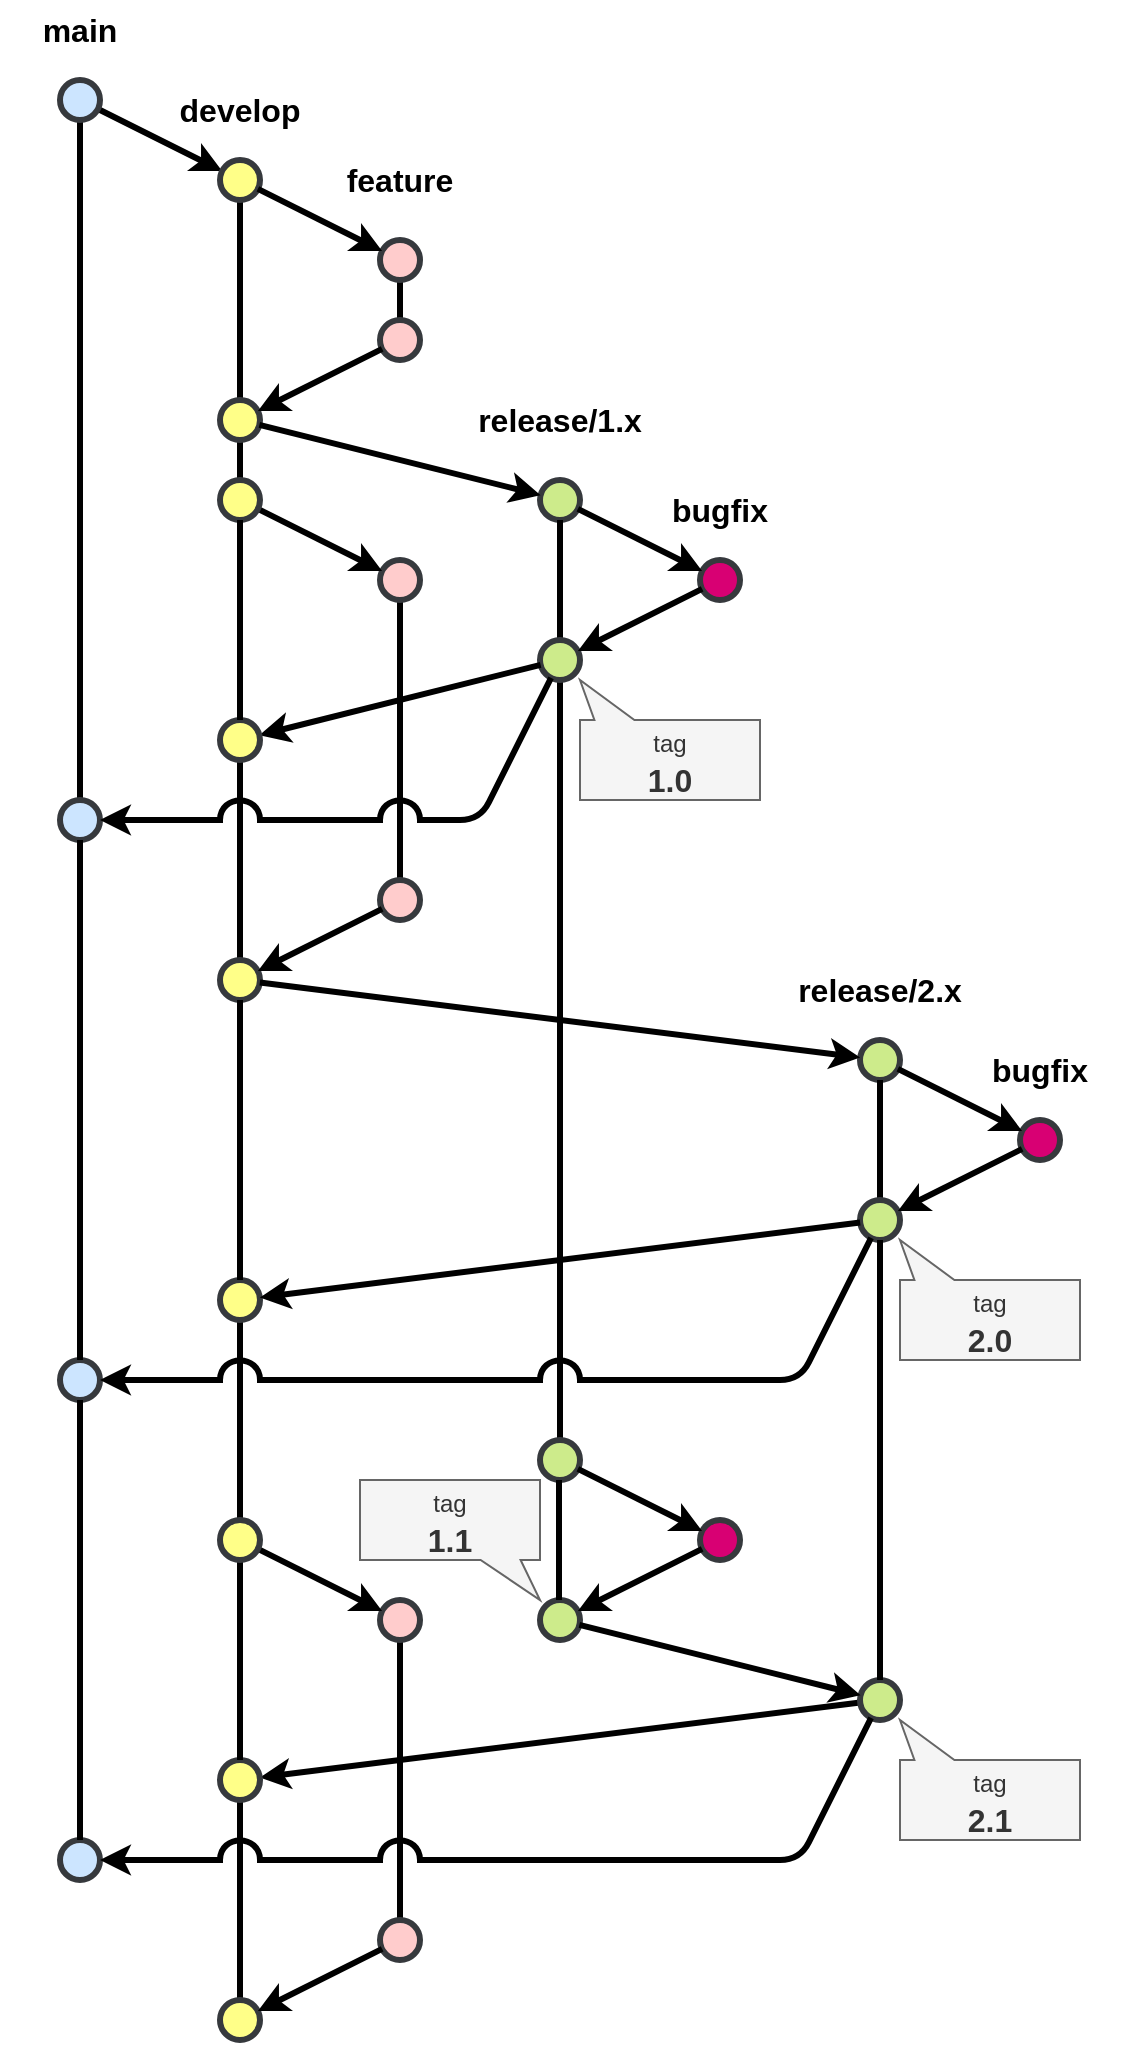 <mxfile version="24.0.4" type="device">
  <diagram id="XFHpeiSi0u0Yl8Dt0QiH" name="図">
    <mxGraphModel dx="1372" dy="884" grid="1" gridSize="10" guides="1" tooltips="1" connect="1" arrows="1" fold="1" page="1" pageScale="1" pageWidth="827" pageHeight="1169" math="0" shadow="0">
      <root>
        <mxCell id="0" />
        <mxCell id="1" parent="0" />
        <mxCell id="UpeX0ytgud8sJiyW5_rK-2" value="" style="endArrow=none;html=1;rounded=0;strokeWidth=3;" edge="1" parent="1" target="2w-JCmEwAeJiXaYkBGyj-30">
          <mxGeometry width="50" height="50" relative="1" as="geometry">
            <mxPoint x="120" y="490" as="sourcePoint" />
            <mxPoint x="80" y="280" as="targetPoint" />
          </mxGeometry>
        </mxCell>
        <mxCell id="2w-JCmEwAeJiXaYkBGyj-84" value="" style="endArrow=none;html=1;rounded=0;strokeWidth=3;" parent="1" source="2w-JCmEwAeJiXaYkBGyj-86" target="2w-JCmEwAeJiXaYkBGyj-74" edge="1">
          <mxGeometry width="50" height="50" relative="1" as="geometry">
            <mxPoint x="120" y="940" as="sourcePoint" />
            <mxPoint x="119.5" y="920" as="targetPoint" />
          </mxGeometry>
        </mxCell>
        <mxCell id="2w-JCmEwAeJiXaYkBGyj-80" value="" style="endArrow=none;html=1;rounded=0;strokeWidth=3;" parent="1" source="2w-JCmEwAeJiXaYkBGyj-82" target="2w-JCmEwAeJiXaYkBGyj-81" edge="1">
          <mxGeometry width="50" height="50" relative="1" as="geometry">
            <mxPoint x="199.5" y="720" as="sourcePoint" />
            <mxPoint x="199.5" y="600" as="targetPoint" />
          </mxGeometry>
        </mxCell>
        <mxCell id="2w-JCmEwAeJiXaYkBGyj-79" value="" style="endArrow=none;html=1;rounded=0;strokeWidth=3;exitX=0.5;exitY=0;exitDx=0;exitDy=0;" parent="1" source="2w-JCmEwAeJiXaYkBGyj-88" target="2w-JCmEwAeJiXaYkBGyj-58" edge="1">
          <mxGeometry width="50" height="50" relative="1" as="geometry">
            <mxPoint x="130" y="650" as="sourcePoint" />
            <mxPoint x="130" y="510" as="targetPoint" />
          </mxGeometry>
        </mxCell>
        <mxCell id="2w-JCmEwAeJiXaYkBGyj-77" value="" style="endArrow=classic;html=1;rounded=0;strokeWidth=3;sourcePerimeterSpacing=0;" parent="1" source="2w-JCmEwAeJiXaYkBGyj-70" target="2w-JCmEwAeJiXaYkBGyj-74" edge="1">
          <mxGeometry width="50" height="50" relative="1" as="geometry">
            <mxPoint x="440" y="621" as="sourcePoint" />
            <mxPoint x="140" y="659" as="targetPoint" />
          </mxGeometry>
        </mxCell>
        <mxCell id="2w-JCmEwAeJiXaYkBGyj-62" value="" style="endArrow=none;html=1;rounded=0;strokeWidth=3;" parent="1" target="2w-JCmEwAeJiXaYkBGyj-27" edge="1">
          <mxGeometry width="50" height="50" relative="1" as="geometry">
            <mxPoint x="280" y="730" as="sourcePoint" />
            <mxPoint x="279.5" y="380" as="targetPoint" />
          </mxGeometry>
        </mxCell>
        <mxCell id="2w-JCmEwAeJiXaYkBGyj-49" value="" style="endArrow=none;html=1;rounded=0;strokeWidth=3;" parent="1" source="2w-JCmEwAeJiXaYkBGyj-48" target="2w-JCmEwAeJiXaYkBGyj-44" edge="1">
          <mxGeometry width="50" height="50" relative="1" as="geometry">
            <mxPoint x="199.5" y="440" as="sourcePoint" />
            <mxPoint x="199.5" y="320" as="targetPoint" />
          </mxGeometry>
        </mxCell>
        <mxCell id="2w-JCmEwAeJiXaYkBGyj-7" value="" style="endArrow=classic;html=1;rounded=0;strokeWidth=3;sourcePerimeterSpacing=0;" parent="1" target="2w-JCmEwAeJiXaYkBGyj-6" edge="1">
          <mxGeometry width="50" height="50" relative="1" as="geometry">
            <mxPoint x="40" y="50" as="sourcePoint" />
            <mxPoint x="200" y="70" as="targetPoint" />
          </mxGeometry>
        </mxCell>
        <mxCell id="APvLBfwxOTxtCqtlH9bZ-1" value="" style="endArrow=none;html=1;rounded=0;strokeWidth=3;" parent="1" source="2w-JCmEwAeJiXaYkBGyj-2" edge="1">
          <mxGeometry width="50" height="50" relative="1" as="geometry">
            <mxPoint x="40" y="330" as="sourcePoint" />
            <mxPoint x="40" y="50" as="targetPoint" />
          </mxGeometry>
        </mxCell>
        <mxCell id="2w-JCmEwAeJiXaYkBGyj-1" value="main" style="text;html=1;align=center;verticalAlign=middle;whiteSpace=wrap;rounded=0;fontSize=16;fontStyle=1" parent="1" vertex="1">
          <mxGeometry width="80" height="30" as="geometry" />
        </mxCell>
        <mxCell id="2w-JCmEwAeJiXaYkBGyj-3" value="" style="endArrow=none;html=1;rounded=0;strokeWidth=3;" parent="1" source="2w-JCmEwAeJiXaYkBGyj-46" target="2w-JCmEwAeJiXaYkBGyj-2" edge="1">
          <mxGeometry width="50" height="50" relative="1" as="geometry">
            <mxPoint x="40" y="330" as="sourcePoint" />
            <mxPoint x="40" y="50" as="targetPoint" />
          </mxGeometry>
        </mxCell>
        <mxCell id="2w-JCmEwAeJiXaYkBGyj-2" value="" style="ellipse;whiteSpace=wrap;html=1;aspect=fixed;fillColor=#cce5ff;strokeColor=#36393d;strokeWidth=3;" parent="1" vertex="1">
          <mxGeometry x="30" y="40" width="20" height="20" as="geometry" />
        </mxCell>
        <mxCell id="2w-JCmEwAeJiXaYkBGyj-4" value="develop" style="text;html=1;align=center;verticalAlign=middle;whiteSpace=wrap;rounded=0;fontSize=16;fontStyle=1" parent="1" vertex="1">
          <mxGeometry x="80" y="40" width="80" height="30" as="geometry" />
        </mxCell>
        <mxCell id="2w-JCmEwAeJiXaYkBGyj-5" value="" style="endArrow=none;html=1;rounded=0;strokeWidth=3;" parent="1" source="2w-JCmEwAeJiXaYkBGyj-17" target="2w-JCmEwAeJiXaYkBGyj-6" edge="1">
          <mxGeometry width="50" height="50" relative="1" as="geometry">
            <mxPoint x="120" y="120" as="sourcePoint" />
            <mxPoint x="120" y="90" as="targetPoint" />
          </mxGeometry>
        </mxCell>
        <mxCell id="2w-JCmEwAeJiXaYkBGyj-6" value="" style="ellipse;whiteSpace=wrap;html=1;aspect=fixed;fillColor=#ffff88;strokeColor=#36393d;strokeWidth=3;" parent="1" vertex="1">
          <mxGeometry x="110" y="80" width="20" height="20" as="geometry" />
        </mxCell>
        <mxCell id="2w-JCmEwAeJiXaYkBGyj-11" value="" style="endArrow=none;html=1;rounded=0;strokeWidth=3;exitX=0.5;exitY=0;exitDx=0;exitDy=0;" parent="1" source="2w-JCmEwAeJiXaYkBGyj-16" target="2w-JCmEwAeJiXaYkBGyj-12" edge="1">
          <mxGeometry width="50" height="50" relative="1" as="geometry">
            <mxPoint x="199.5" y="390" as="sourcePoint" />
            <mxPoint x="199.5" y="160" as="targetPoint" />
          </mxGeometry>
        </mxCell>
        <mxCell id="2w-JCmEwAeJiXaYkBGyj-12" value="" style="ellipse;whiteSpace=wrap;html=1;aspect=fixed;fillColor=#ffcccc;strokeColor=#36393d;strokeWidth=3;" parent="1" vertex="1">
          <mxGeometry x="190" y="120" width="20" height="20" as="geometry" />
        </mxCell>
        <mxCell id="2w-JCmEwAeJiXaYkBGyj-13" value="" style="endArrow=classic;html=1;rounded=0;strokeWidth=3;sourcePerimeterSpacing=0;" parent="1" source="2w-JCmEwAeJiXaYkBGyj-6" target="2w-JCmEwAeJiXaYkBGyj-12" edge="1">
          <mxGeometry width="50" height="50" relative="1" as="geometry">
            <mxPoint x="50" y="60" as="sourcePoint" />
            <mxPoint x="121" y="96" as="targetPoint" />
          </mxGeometry>
        </mxCell>
        <mxCell id="2w-JCmEwAeJiXaYkBGyj-14" value="feature" style="text;html=1;align=center;verticalAlign=middle;whiteSpace=wrap;rounded=0;fontSize=16;fontStyle=1" parent="1" vertex="1">
          <mxGeometry x="160" y="75" width="80" height="30" as="geometry" />
        </mxCell>
        <mxCell id="2w-JCmEwAeJiXaYkBGyj-16" value="" style="ellipse;whiteSpace=wrap;html=1;aspect=fixed;fillColor=#ffcccc;strokeColor=#36393d;strokeWidth=3;" parent="1" vertex="1">
          <mxGeometry x="190" y="160" width="20" height="20" as="geometry" />
        </mxCell>
        <mxCell id="2w-JCmEwAeJiXaYkBGyj-18" value="" style="endArrow=none;html=1;rounded=0;strokeWidth=3;exitX=0.5;exitY=0.5;exitDx=0;exitDy=0;exitPerimeter=0;" parent="1" source="UpeX0ytgud8sJiyW5_rK-1" target="2w-JCmEwAeJiXaYkBGyj-17" edge="1">
          <mxGeometry width="50" height="50" relative="1" as="geometry">
            <mxPoint x="120" y="370" as="sourcePoint" />
            <mxPoint x="120" y="140" as="targetPoint" />
          </mxGeometry>
        </mxCell>
        <mxCell id="2w-JCmEwAeJiXaYkBGyj-17" value="" style="ellipse;whiteSpace=wrap;html=1;aspect=fixed;fillColor=#ffff88;strokeColor=#36393d;strokeWidth=3;" parent="1" vertex="1">
          <mxGeometry x="110" y="200" width="20" height="20" as="geometry" />
        </mxCell>
        <mxCell id="2w-JCmEwAeJiXaYkBGyj-19" value="" style="endArrow=classic;html=1;rounded=0;strokeWidth=3;sourcePerimeterSpacing=0;" parent="1" source="2w-JCmEwAeJiXaYkBGyj-16" target="2w-JCmEwAeJiXaYkBGyj-17" edge="1">
          <mxGeometry width="50" height="50" relative="1" as="geometry">
            <mxPoint x="139" y="144" as="sourcePoint" />
            <mxPoint x="201" y="176" as="targetPoint" />
          </mxGeometry>
        </mxCell>
        <mxCell id="2w-JCmEwAeJiXaYkBGyj-20" value="release/1.x" style="text;html=1;align=center;verticalAlign=middle;whiteSpace=wrap;rounded=0;fontSize=16;fontStyle=1" parent="1" vertex="1">
          <mxGeometry x="230" y="195" width="100" height="30" as="geometry" />
        </mxCell>
        <mxCell id="2w-JCmEwAeJiXaYkBGyj-21" value="" style="ellipse;whiteSpace=wrap;html=1;aspect=fixed;fillColor=#cdeb8b;strokeColor=#36393d;strokeWidth=3;" parent="1" vertex="1">
          <mxGeometry x="270" y="240" width="20" height="20" as="geometry" />
        </mxCell>
        <mxCell id="2w-JCmEwAeJiXaYkBGyj-22" value="" style="endArrow=classic;html=1;rounded=0;strokeWidth=3;sourcePerimeterSpacing=0;" parent="1" source="2w-JCmEwAeJiXaYkBGyj-17" target="2w-JCmEwAeJiXaYkBGyj-21" edge="1">
          <mxGeometry width="50" height="50" relative="1" as="geometry">
            <mxPoint x="169" y="310" as="sourcePoint" />
            <mxPoint x="231" y="342" as="targetPoint" />
          </mxGeometry>
        </mxCell>
        <mxCell id="2w-JCmEwAeJiXaYkBGyj-23" value="" style="ellipse;whiteSpace=wrap;html=1;aspect=fixed;fillColor=#d80073;strokeColor=#36393D;strokeWidth=3;fontColor=#ffffff;" parent="1" vertex="1">
          <mxGeometry x="350" y="280" width="20" height="20" as="geometry" />
        </mxCell>
        <mxCell id="2w-JCmEwAeJiXaYkBGyj-24" value="bugfix" style="text;html=1;align=center;verticalAlign=middle;whiteSpace=wrap;rounded=0;fontSize=16;fontStyle=1" parent="1" vertex="1">
          <mxGeometry x="320" y="240" width="80" height="30" as="geometry" />
        </mxCell>
        <mxCell id="2w-JCmEwAeJiXaYkBGyj-25" value="" style="endArrow=classic;html=1;rounded=0;strokeWidth=3;sourcePerimeterSpacing=0;" parent="1" source="2w-JCmEwAeJiXaYkBGyj-21" target="2w-JCmEwAeJiXaYkBGyj-23" edge="1">
          <mxGeometry width="50" height="50" relative="1" as="geometry">
            <mxPoint x="268" y="340" as="sourcePoint" />
            <mxPoint x="330" y="372" as="targetPoint" />
          </mxGeometry>
        </mxCell>
        <mxCell id="2w-JCmEwAeJiXaYkBGyj-26" value="" style="endArrow=none;html=1;rounded=0;strokeWidth=3;" parent="1" source="2w-JCmEwAeJiXaYkBGyj-27" target="2w-JCmEwAeJiXaYkBGyj-21" edge="1">
          <mxGeometry width="50" height="50" relative="1" as="geometry">
            <mxPoint x="279.5" y="520" as="sourcePoint" />
            <mxPoint x="279.5" y="380" as="targetPoint" />
          </mxGeometry>
        </mxCell>
        <mxCell id="2w-JCmEwAeJiXaYkBGyj-27" value="" style="ellipse;whiteSpace=wrap;html=1;aspect=fixed;fillColor=#cdeb8b;strokeColor=#36393d;strokeWidth=3;" parent="1" vertex="1">
          <mxGeometry x="270" y="320" width="20" height="20" as="geometry" />
        </mxCell>
        <mxCell id="2w-JCmEwAeJiXaYkBGyj-28" value="" style="endArrow=classic;html=1;rounded=0;strokeWidth=3;sourcePerimeterSpacing=0;" parent="1" source="2w-JCmEwAeJiXaYkBGyj-23" target="2w-JCmEwAeJiXaYkBGyj-27" edge="1">
          <mxGeometry width="50" height="50" relative="1" as="geometry">
            <mxPoint x="299" y="344" as="sourcePoint" />
            <mxPoint x="361" y="376" as="targetPoint" />
          </mxGeometry>
        </mxCell>
        <mxCell id="2w-JCmEwAeJiXaYkBGyj-29" value="" style="endArrow=classic;html=1;rounded=0;strokeWidth=3;sourcePerimeterSpacing=0;" parent="1" source="2w-JCmEwAeJiXaYkBGyj-27" target="2w-JCmEwAeJiXaYkBGyj-30" edge="1">
          <mxGeometry width="50" height="50" relative="1" as="geometry">
            <mxPoint x="140" y="302" as="sourcePoint" />
            <mxPoint x="170" y="440" as="targetPoint" />
          </mxGeometry>
        </mxCell>
        <mxCell id="2w-JCmEwAeJiXaYkBGyj-30" value="" style="ellipse;whiteSpace=wrap;html=1;aspect=fixed;fillColor=#ffff88;strokeColor=#36393d;strokeWidth=3;" parent="1" vertex="1">
          <mxGeometry x="110" y="360" width="20" height="20" as="geometry" />
        </mxCell>
        <mxCell id="2w-JCmEwAeJiXaYkBGyj-31" value="" style="ellipse;whiteSpace=wrap;html=1;aspect=fixed;fillColor=#cdeb8b;strokeColor=#36393d;strokeWidth=3;" parent="1" vertex="1">
          <mxGeometry x="430" y="520" width="20" height="20" as="geometry" />
        </mxCell>
        <mxCell id="2w-JCmEwAeJiXaYkBGyj-32" value="" style="ellipse;whiteSpace=wrap;html=1;aspect=fixed;fillColor=#d80073;strokeColor=#36393D;strokeWidth=3;fontColor=#ffffff;" parent="1" vertex="1">
          <mxGeometry x="510" y="560" width="20" height="20" as="geometry" />
        </mxCell>
        <mxCell id="2w-JCmEwAeJiXaYkBGyj-33" value="bugfix" style="text;html=1;align=center;verticalAlign=middle;whiteSpace=wrap;rounded=0;fontSize=16;fontStyle=1" parent="1" vertex="1">
          <mxGeometry x="480" y="520" width="80" height="30" as="geometry" />
        </mxCell>
        <mxCell id="2w-JCmEwAeJiXaYkBGyj-34" value="" style="endArrow=classic;html=1;rounded=0;strokeWidth=3;sourcePerimeterSpacing=0;" parent="1" source="2w-JCmEwAeJiXaYkBGyj-31" target="2w-JCmEwAeJiXaYkBGyj-32" edge="1">
          <mxGeometry width="50" height="50" relative="1" as="geometry">
            <mxPoint x="428" y="540" as="sourcePoint" />
            <mxPoint x="490" y="572" as="targetPoint" />
          </mxGeometry>
        </mxCell>
        <mxCell id="2w-JCmEwAeJiXaYkBGyj-35" value="" style="endArrow=none;html=1;rounded=0;strokeWidth=3;" parent="1" source="2w-JCmEwAeJiXaYkBGyj-36" target="2w-JCmEwAeJiXaYkBGyj-31" edge="1">
          <mxGeometry width="50" height="50" relative="1" as="geometry">
            <mxPoint x="439.5" y="720" as="sourcePoint" />
            <mxPoint x="439.5" y="580" as="targetPoint" />
          </mxGeometry>
        </mxCell>
        <mxCell id="2w-JCmEwAeJiXaYkBGyj-36" value="" style="ellipse;whiteSpace=wrap;html=1;aspect=fixed;fillColor=#cdeb8b;strokeColor=#36393d;strokeWidth=3;" parent="1" vertex="1">
          <mxGeometry x="430" y="600" width="20" height="20" as="geometry" />
        </mxCell>
        <mxCell id="2w-JCmEwAeJiXaYkBGyj-37" value="" style="endArrow=classic;html=1;rounded=0;strokeWidth=3;sourcePerimeterSpacing=0;" parent="1" source="2w-JCmEwAeJiXaYkBGyj-32" target="2w-JCmEwAeJiXaYkBGyj-36" edge="1">
          <mxGeometry width="50" height="50" relative="1" as="geometry">
            <mxPoint x="459" y="544" as="sourcePoint" />
            <mxPoint x="521" y="576" as="targetPoint" />
          </mxGeometry>
        </mxCell>
        <mxCell id="2w-JCmEwAeJiXaYkBGyj-38" value="release/2.&lt;span style=&quot;background-color: initial;&quot;&gt;x&lt;/span&gt;" style="text;html=1;align=center;verticalAlign=middle;whiteSpace=wrap;rounded=0;fontSize=16;fontStyle=1" parent="1" vertex="1">
          <mxGeometry x="390" y="480" width="100" height="30" as="geometry" />
        </mxCell>
        <mxCell id="2w-JCmEwAeJiXaYkBGyj-42" value="" style="ellipse;whiteSpace=wrap;html=1;aspect=fixed;fillColor=#ffff88;strokeColor=#36393d;strokeWidth=3;" parent="1" vertex="1">
          <mxGeometry x="110" y="480" width="20" height="20" as="geometry" />
        </mxCell>
        <mxCell id="2w-JCmEwAeJiXaYkBGyj-44" value="" style="ellipse;whiteSpace=wrap;html=1;aspect=fixed;fillColor=#ffcccc;strokeColor=#36393d;strokeWidth=3;" parent="1" vertex="1">
          <mxGeometry x="190" y="280" width="20" height="20" as="geometry" />
        </mxCell>
        <mxCell id="2w-JCmEwAeJiXaYkBGyj-45" value="" style="endArrow=classic;html=1;rounded=0;strokeWidth=3;sourcePerimeterSpacing=0;" parent="1" source="UpeX0ytgud8sJiyW5_rK-1" target="2w-JCmEwAeJiXaYkBGyj-44" edge="1">
          <mxGeometry width="50" height="50" relative="1" as="geometry">
            <mxPoint x="160" y="260" as="sourcePoint" />
            <mxPoint x="192" y="272" as="targetPoint" />
          </mxGeometry>
        </mxCell>
        <mxCell id="2w-JCmEwAeJiXaYkBGyj-46" value="" style="ellipse;whiteSpace=wrap;html=1;aspect=fixed;fillColor=#cce5ff;strokeColor=#36393d;strokeWidth=3;" parent="1" vertex="1">
          <mxGeometry x="30" y="400" width="20" height="20" as="geometry" />
        </mxCell>
        <mxCell id="2w-JCmEwAeJiXaYkBGyj-47" value="" style="endArrow=classic;html=1;rounded=1;strokeWidth=3;sourcePerimeterSpacing=0;jumpStyle=arc;jumpSize=16;curved=0;" parent="1" source="2w-JCmEwAeJiXaYkBGyj-27" target="2w-JCmEwAeJiXaYkBGyj-46" edge="1">
          <mxGeometry width="50" height="50" relative="1" as="geometry">
            <mxPoint x="360" y="410" as="sourcePoint" />
            <mxPoint x="299" y="336" as="targetPoint" />
            <Array as="points">
              <mxPoint x="240" y="410" />
            </Array>
          </mxGeometry>
        </mxCell>
        <mxCell id="2w-JCmEwAeJiXaYkBGyj-48" value="" style="ellipse;whiteSpace=wrap;html=1;aspect=fixed;fillColor=#ffcccc;strokeColor=#36393d;strokeWidth=3;" parent="1" vertex="1">
          <mxGeometry x="190" y="440" width="20" height="20" as="geometry" />
        </mxCell>
        <mxCell id="2w-JCmEwAeJiXaYkBGyj-50" value="" style="endArrow=classic;html=1;rounded=0;strokeWidth=3;sourcePerimeterSpacing=0;" parent="1" source="2w-JCmEwAeJiXaYkBGyj-48" target="2w-JCmEwAeJiXaYkBGyj-42" edge="1">
          <mxGeometry width="50" height="50" relative="1" as="geometry">
            <mxPoint x="137" y="227" as="sourcePoint" />
            <mxPoint x="203" y="293" as="targetPoint" />
          </mxGeometry>
        </mxCell>
        <mxCell id="2w-JCmEwAeJiXaYkBGyj-51" value="" style="endArrow=classic;html=1;rounded=0;strokeWidth=3;sourcePerimeterSpacing=0;" parent="1" source="2w-JCmEwAeJiXaYkBGyj-42" target="2w-JCmEwAeJiXaYkBGyj-31" edge="1">
          <mxGeometry width="50" height="50" relative="1" as="geometry">
            <mxPoint x="201" y="464" as="sourcePoint" />
            <mxPoint x="139" y="496" as="targetPoint" />
          </mxGeometry>
        </mxCell>
        <mxCell id="2w-JCmEwAeJiXaYkBGyj-53" value="&lt;font style=&quot;font-size: 12px;&quot;&gt;tag&lt;/font&gt;&lt;div&gt;&lt;b&gt;1.0&lt;/b&gt;&lt;/div&gt;" style="shape=callout;whiteSpace=wrap;html=1;perimeter=calloutPerimeter;size=20;position=0.08;position2=0;direction=east;flipV=1;base=20;fillColor=#f5f5f5;fontColor=#333333;strokeColor=#666666;fontSize=16;" parent="1" vertex="1">
          <mxGeometry x="290" y="340" width="90" height="60" as="geometry" />
        </mxCell>
        <mxCell id="2w-JCmEwAeJiXaYkBGyj-55" value="&lt;font style=&quot;font-size: 12px;&quot;&gt;tag&lt;/font&gt;&lt;div&gt;&lt;b&gt;2.0&lt;/b&gt;&lt;/div&gt;" style="shape=callout;whiteSpace=wrap;html=1;perimeter=calloutPerimeter;size=20;position=0.08;position2=0;direction=east;flipV=1;base=20;fillColor=#f5f5f5;fontColor=#333333;strokeColor=#666666;fontSize=16;" parent="1" vertex="1">
          <mxGeometry x="450" y="620" width="90" height="60" as="geometry" />
        </mxCell>
        <mxCell id="2w-JCmEwAeJiXaYkBGyj-56" value="" style="ellipse;whiteSpace=wrap;html=1;aspect=fixed;fillColor=#cce5ff;strokeColor=#36393d;strokeWidth=3;" parent="1" vertex="1">
          <mxGeometry x="30" y="680" width="20" height="20" as="geometry" />
        </mxCell>
        <mxCell id="2w-JCmEwAeJiXaYkBGyj-57" value="" style="endArrow=none;html=1;rounded=0;strokeWidth=3;" parent="1" source="2w-JCmEwAeJiXaYkBGyj-56" target="2w-JCmEwAeJiXaYkBGyj-46" edge="1">
          <mxGeometry width="50" height="50" relative="1" as="geometry">
            <mxPoint x="50" y="410" as="sourcePoint" />
            <mxPoint x="30" y="460" as="targetPoint" />
          </mxGeometry>
        </mxCell>
        <mxCell id="2w-JCmEwAeJiXaYkBGyj-58" value="" style="ellipse;whiteSpace=wrap;html=1;aspect=fixed;fillColor=#ffff88;strokeColor=#36393d;strokeWidth=3;" parent="1" vertex="1">
          <mxGeometry x="110" y="640" width="20" height="20" as="geometry" />
        </mxCell>
        <mxCell id="2w-JCmEwAeJiXaYkBGyj-59" value="" style="endArrow=none;html=1;rounded=0;strokeWidth=3;" parent="1" source="2w-JCmEwAeJiXaYkBGyj-58" target="2w-JCmEwAeJiXaYkBGyj-42" edge="1">
          <mxGeometry width="50" height="50" relative="1" as="geometry">
            <mxPoint x="130" y="500" as="sourcePoint" />
            <mxPoint x="130" y="520" as="targetPoint" />
          </mxGeometry>
        </mxCell>
        <mxCell id="2w-JCmEwAeJiXaYkBGyj-60" value="" style="endArrow=classic;html=1;rounded=0;strokeWidth=3;sourcePerimeterSpacing=0;" parent="1" source="2w-JCmEwAeJiXaYkBGyj-36" target="2w-JCmEwAeJiXaYkBGyj-58" edge="1">
          <mxGeometry width="50" height="50" relative="1" as="geometry">
            <mxPoint x="201" y="464" as="sourcePoint" />
            <mxPoint x="139" y="496" as="targetPoint" />
          </mxGeometry>
        </mxCell>
        <mxCell id="2w-JCmEwAeJiXaYkBGyj-61" value="" style="endArrow=classic;html=1;rounded=1;strokeWidth=3;sourcePerimeterSpacing=0;jumpStyle=arc;jumpSize=16;curved=0;" parent="1" source="2w-JCmEwAeJiXaYkBGyj-36" target="2w-JCmEwAeJiXaYkBGyj-56" edge="1">
          <mxGeometry width="50" height="50" relative="1" as="geometry">
            <mxPoint x="286" y="349" as="sourcePoint" />
            <mxPoint x="60" y="420" as="targetPoint" />
            <Array as="points">
              <mxPoint x="400" y="690" />
            </Array>
          </mxGeometry>
        </mxCell>
        <mxCell id="2w-JCmEwAeJiXaYkBGyj-63" value="" style="ellipse;whiteSpace=wrap;html=1;aspect=fixed;fillColor=#cdeb8b;strokeColor=#36393d;strokeWidth=3;" parent="1" vertex="1">
          <mxGeometry x="270" y="720" width="20" height="20" as="geometry" />
        </mxCell>
        <mxCell id="2w-JCmEwAeJiXaYkBGyj-64" value="" style="ellipse;whiteSpace=wrap;html=1;aspect=fixed;fillColor=#d80073;strokeColor=#36393D;strokeWidth=3;fontColor=#ffffff;" parent="1" vertex="1">
          <mxGeometry x="350" y="760" width="20" height="20" as="geometry" />
        </mxCell>
        <mxCell id="2w-JCmEwAeJiXaYkBGyj-65" value="" style="ellipse;whiteSpace=wrap;html=1;aspect=fixed;fillColor=#cdeb8b;strokeColor=#36393d;strokeWidth=3;" parent="1" vertex="1">
          <mxGeometry x="270" y="800" width="20" height="20" as="geometry" />
        </mxCell>
        <mxCell id="2w-JCmEwAeJiXaYkBGyj-66" value="" style="endArrow=classic;html=1;rounded=0;strokeWidth=3;sourcePerimeterSpacing=0;" parent="1" source="2w-JCmEwAeJiXaYkBGyj-63" target="2w-JCmEwAeJiXaYkBGyj-64" edge="1">
          <mxGeometry width="50" height="50" relative="1" as="geometry">
            <mxPoint x="299" y="734" as="sourcePoint" />
            <mxPoint x="430" y="730" as="targetPoint" />
          </mxGeometry>
        </mxCell>
        <mxCell id="2w-JCmEwAeJiXaYkBGyj-67" value="" style="endArrow=classic;html=1;rounded=0;strokeWidth=3;sourcePerimeterSpacing=0;" parent="1" source="2w-JCmEwAeJiXaYkBGyj-64" target="2w-JCmEwAeJiXaYkBGyj-65" edge="1">
          <mxGeometry width="50" height="50" relative="1" as="geometry">
            <mxPoint x="360" y="800" as="sourcePoint" />
            <mxPoint x="299" y="806" as="targetPoint" />
          </mxGeometry>
        </mxCell>
        <mxCell id="2w-JCmEwAeJiXaYkBGyj-68" value="" style="endArrow=none;html=1;rounded=0;strokeWidth=3;" parent="1" edge="1">
          <mxGeometry width="50" height="50" relative="1" as="geometry">
            <mxPoint x="279.5" y="800" as="sourcePoint" />
            <mxPoint x="279.5" y="740" as="targetPoint" />
          </mxGeometry>
        </mxCell>
        <mxCell id="2w-JCmEwAeJiXaYkBGyj-69" value="&lt;font style=&quot;font-size: 12px;&quot;&gt;tag&lt;/font&gt;&lt;div&gt;&lt;b&gt;1.1&lt;/b&gt;&lt;/div&gt;" style="shape=callout;whiteSpace=wrap;html=1;perimeter=calloutPerimeter;size=20;position=0.67;position2=1;direction=east;flipV=0;base=20;fillColor=#f5f5f5;fontColor=#333333;strokeColor=#666666;fontSize=16;" parent="1" vertex="1">
          <mxGeometry x="180" y="740" width="90" height="60" as="geometry" />
        </mxCell>
        <mxCell id="2w-JCmEwAeJiXaYkBGyj-70" value="" style="ellipse;whiteSpace=wrap;html=1;aspect=fixed;fillColor=#cdeb8b;strokeColor=#36393d;strokeWidth=3;" parent="1" vertex="1">
          <mxGeometry x="430" y="840" width="20" height="20" as="geometry" />
        </mxCell>
        <mxCell id="2w-JCmEwAeJiXaYkBGyj-71" value="" style="endArrow=none;html=1;rounded=0;strokeWidth=3;" parent="1" source="2w-JCmEwAeJiXaYkBGyj-70" target="2w-JCmEwAeJiXaYkBGyj-36" edge="1">
          <mxGeometry width="50" height="50" relative="1" as="geometry">
            <mxPoint x="450" y="610" as="sourcePoint" />
            <mxPoint x="450" y="550" as="targetPoint" />
          </mxGeometry>
        </mxCell>
        <mxCell id="2w-JCmEwAeJiXaYkBGyj-72" value="" style="endArrow=classic;html=1;rounded=0;strokeWidth=3;sourcePerimeterSpacing=0;" parent="1" source="2w-JCmEwAeJiXaYkBGyj-65" target="2w-JCmEwAeJiXaYkBGyj-70" edge="1">
          <mxGeometry width="50" height="50" relative="1" as="geometry">
            <mxPoint x="330" y="870" as="sourcePoint" />
            <mxPoint x="361" y="776" as="targetPoint" />
          </mxGeometry>
        </mxCell>
        <mxCell id="2w-JCmEwAeJiXaYkBGyj-73" value="&lt;font style=&quot;font-size: 12px;&quot;&gt;tag&lt;/font&gt;&lt;div&gt;&lt;b&gt;2.1&lt;/b&gt;&lt;/div&gt;" style="shape=callout;whiteSpace=wrap;html=1;perimeter=calloutPerimeter;size=20;position=0.08;position2=0;direction=east;flipV=1;base=20;fillColor=#f5f5f5;fontColor=#333333;strokeColor=#666666;fontSize=16;" parent="1" vertex="1">
          <mxGeometry x="450" y="860" width="90" height="60" as="geometry" />
        </mxCell>
        <mxCell id="2w-JCmEwAeJiXaYkBGyj-74" value="" style="ellipse;whiteSpace=wrap;html=1;aspect=fixed;fillColor=#ffff88;strokeColor=#36393d;strokeWidth=3;" parent="1" vertex="1">
          <mxGeometry x="110" y="880" width="20" height="20" as="geometry" />
        </mxCell>
        <mxCell id="2w-JCmEwAeJiXaYkBGyj-75" value="" style="ellipse;whiteSpace=wrap;html=1;aspect=fixed;fillColor=#cce5ff;strokeColor=#36393d;strokeWidth=3;" parent="1" vertex="1">
          <mxGeometry x="30" y="920" width="20" height="20" as="geometry" />
        </mxCell>
        <mxCell id="2w-JCmEwAeJiXaYkBGyj-76" value="" style="endArrow=none;html=1;rounded=0;strokeWidth=3;" parent="1" source="2w-JCmEwAeJiXaYkBGyj-75" target="2w-JCmEwAeJiXaYkBGyj-56" edge="1">
          <mxGeometry width="50" height="50" relative="1" as="geometry">
            <mxPoint x="50" y="690" as="sourcePoint" />
            <mxPoint x="80" y="730" as="targetPoint" />
          </mxGeometry>
        </mxCell>
        <mxCell id="2w-JCmEwAeJiXaYkBGyj-78" value="" style="endArrow=classic;html=1;rounded=1;strokeWidth=3;sourcePerimeterSpacing=0;jumpStyle=arc;jumpSize=16;curved=0;" parent="1" source="2w-JCmEwAeJiXaYkBGyj-70" target="2w-JCmEwAeJiXaYkBGyj-75" edge="1">
          <mxGeometry width="50" height="50" relative="1" as="geometry">
            <mxPoint x="450" y="854.5" as="sourcePoint" />
            <mxPoint x="64" y="925.5" as="targetPoint" />
            <Array as="points">
              <mxPoint x="400" y="930" />
            </Array>
          </mxGeometry>
        </mxCell>
        <mxCell id="2w-JCmEwAeJiXaYkBGyj-81" value="" style="ellipse;whiteSpace=wrap;html=1;aspect=fixed;fillColor=#ffcccc;strokeColor=#36393d;strokeWidth=3;" parent="1" vertex="1">
          <mxGeometry x="190" y="800" width="20" height="20" as="geometry" />
        </mxCell>
        <mxCell id="2w-JCmEwAeJiXaYkBGyj-82" value="" style="ellipse;whiteSpace=wrap;html=1;aspect=fixed;fillColor=#ffcccc;strokeColor=#36393d;strokeWidth=3;" parent="1" vertex="1">
          <mxGeometry x="190" y="960" width="20" height="20" as="geometry" />
        </mxCell>
        <mxCell id="2w-JCmEwAeJiXaYkBGyj-83" value="" style="endArrow=classic;html=1;rounded=0;strokeWidth=3;sourcePerimeterSpacing=0;" parent="1" source="2w-JCmEwAeJiXaYkBGyj-88" target="2w-JCmEwAeJiXaYkBGyj-81" edge="1">
          <mxGeometry width="50" height="50" relative="1" as="geometry">
            <mxPoint x="137" y="227" as="sourcePoint" />
            <mxPoint x="200" y="810" as="targetPoint" />
          </mxGeometry>
        </mxCell>
        <mxCell id="2w-JCmEwAeJiXaYkBGyj-86" value="" style="ellipse;whiteSpace=wrap;html=1;aspect=fixed;fillColor=#ffff88;strokeColor=#36393d;strokeWidth=3;" parent="1" vertex="1">
          <mxGeometry x="110" y="1000" width="20" height="20" as="geometry" />
        </mxCell>
        <mxCell id="2w-JCmEwAeJiXaYkBGyj-87" value="" style="endArrow=classic;html=1;rounded=0;strokeWidth=3;sourcePerimeterSpacing=0;" parent="1" source="2w-JCmEwAeJiXaYkBGyj-82" target="2w-JCmEwAeJiXaYkBGyj-86" edge="1">
          <mxGeometry width="50" height="50" relative="1" as="geometry">
            <mxPoint x="192" y="970" as="sourcePoint" />
            <mxPoint x="130" y="1002" as="targetPoint" />
          </mxGeometry>
        </mxCell>
        <mxCell id="2w-JCmEwAeJiXaYkBGyj-89" value="" style="endArrow=none;html=1;rounded=0;strokeWidth=3;exitX=0.5;exitY=0;exitDx=0;exitDy=0;" parent="1" source="2w-JCmEwAeJiXaYkBGyj-74" target="2w-JCmEwAeJiXaYkBGyj-88" edge="1">
          <mxGeometry width="50" height="50" relative="1" as="geometry">
            <mxPoint x="120" y="880" as="sourcePoint" />
            <mxPoint x="120" y="660" as="targetPoint" />
          </mxGeometry>
        </mxCell>
        <mxCell id="2w-JCmEwAeJiXaYkBGyj-88" value="" style="ellipse;whiteSpace=wrap;html=1;aspect=fixed;fillColor=#ffff88;strokeColor=#36393d;strokeWidth=3;" parent="1" vertex="1">
          <mxGeometry x="110" y="760" width="20" height="20" as="geometry" />
        </mxCell>
        <mxCell id="UpeX0ytgud8sJiyW5_rK-1" value="" style="ellipse;whiteSpace=wrap;html=1;aspect=fixed;fillColor=#ffff88;strokeColor=#36393d;strokeWidth=3;" vertex="1" parent="1">
          <mxGeometry x="110" y="240" width="20" height="20" as="geometry" />
        </mxCell>
        <mxCell id="UpeX0ytgud8sJiyW5_rK-3" value="" style="endArrow=none;html=1;rounded=0;strokeWidth=3;" edge="1" parent="1" source="2w-JCmEwAeJiXaYkBGyj-30" target="UpeX0ytgud8sJiyW5_rK-1">
          <mxGeometry width="50" height="50" relative="1" as="geometry">
            <mxPoint x="80" y="350" as="sourcePoint" />
            <mxPoint x="80" y="240" as="targetPoint" />
          </mxGeometry>
        </mxCell>
      </root>
    </mxGraphModel>
  </diagram>
</mxfile>
